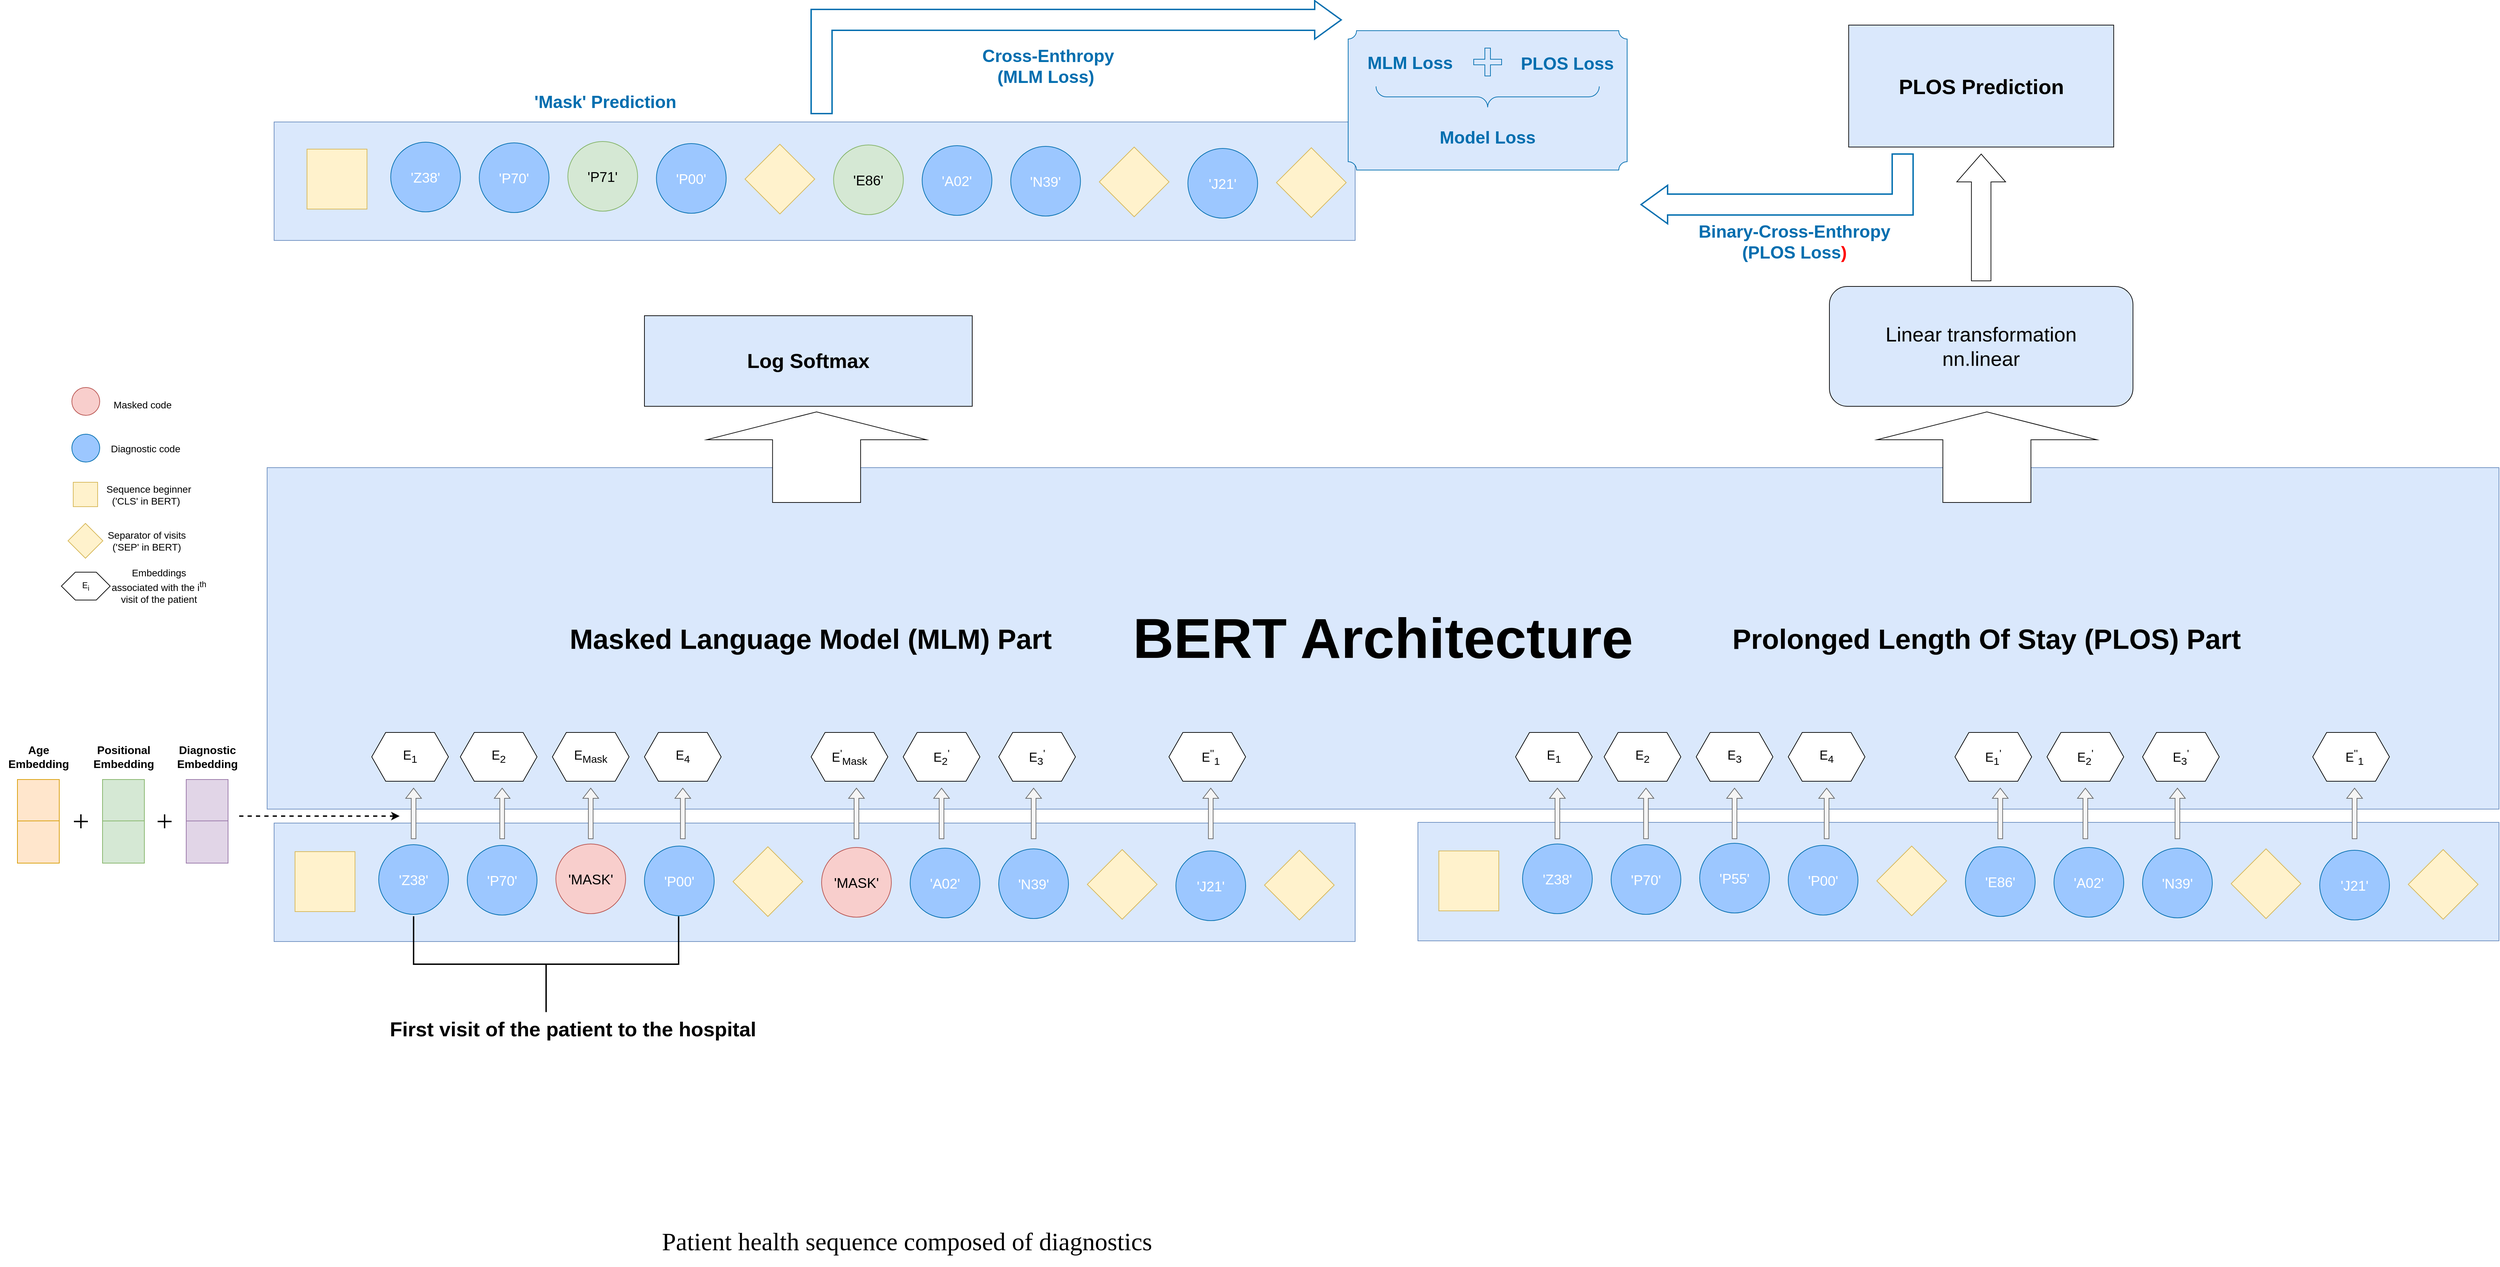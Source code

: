 <mxfile version="21.5.0" type="github">
  <diagram name="Page-1" id="iJaSMaVpHQGALXnixF5b">
    <mxGraphModel dx="3177" dy="2669" grid="1" gridSize="10" guides="1" tooltips="1" connect="1" arrows="1" fold="1" page="1" pageScale="1" pageWidth="827" pageHeight="1169" math="0" shadow="0">
      <root>
        <mxCell id="0" />
        <mxCell id="1" parent="0" />
        <mxCell id="1E4NdVVgAduAR2HttTV0-23" value="" style="rounded=0;whiteSpace=wrap;html=1;fillColor=#dae8fc;flipH=1;strokeColor=#6c8ebf;flipV=0;" parent="1" vertex="1">
          <mxGeometry x="-20" y="800" width="1550" height="170" as="geometry" />
        </mxCell>
        <mxCell id="1E4NdVVgAduAR2HttTV0-3" value="&lt;font style=&quot;font-size: 20px;&quot;&gt;&#39;MASK&#39;&lt;/font&gt;" style="ellipse;whiteSpace=wrap;html=1;fillColor=#f8cecc;flipH=1;strokeColor=#b85450;" parent="1" vertex="1">
          <mxGeometry x="384" y="830" width="100" height="100" as="geometry" />
        </mxCell>
        <mxCell id="1E4NdVVgAduAR2HttTV0-4" value="&lt;font style=&quot;font-size: 20px;&quot;&gt;&#39;Z38&#39;&lt;/font&gt;" style="ellipse;whiteSpace=wrap;html=1;fillColor=#9CC7FF;flipH=1;strokeColor=#006EAF;fontColor=#ffffff;" parent="1" vertex="1">
          <mxGeometry x="130" y="831" width="100" height="100" as="geometry" />
        </mxCell>
        <mxCell id="1E4NdVVgAduAR2HttTV0-6" value="&lt;font style=&quot;font-size: 20px;&quot; color=&quot;#ffffff&quot;&gt;&#39;P70&#39;&lt;/font&gt;" style="ellipse;whiteSpace=wrap;html=1;fillColor=#9CC7FF;flipH=1;strokeColor=#006EAF;" parent="1" vertex="1">
          <mxGeometry x="257" y="832" width="100" height="100" as="geometry" />
        </mxCell>
        <mxCell id="1E4NdVVgAduAR2HttTV0-9" value="&lt;font style=&quot;font-size: 20px;&quot; color=&quot;#ffffff&quot;&gt;&#39;P00&#39;&lt;/font&gt;" style="ellipse;whiteSpace=wrap;html=1;fillColor=#9CC7FF;flipH=1;strokeColor=#006EAF;" parent="1" vertex="1">
          <mxGeometry x="511" y="833" width="100" height="100" as="geometry" />
        </mxCell>
        <mxCell id="1E4NdVVgAduAR2HttTV0-11" value="" style="rhombus;whiteSpace=wrap;html=1;flipH=1;direction=north;fillColor=#fff2cc;strokeColor=#d6b656;" parent="1" vertex="1">
          <mxGeometry x="638" y="834" width="100" height="100" as="geometry" />
        </mxCell>
        <mxCell id="1E4NdVVgAduAR2HttTV0-15" value="&lt;font style=&quot;font-size: 20px;&quot;&gt;&#39;MASK&#39;&lt;/font&gt;" style="ellipse;whiteSpace=wrap;html=1;fillColor=#f8cecc;flipH=1;strokeColor=#b85450;" parent="1" vertex="1">
          <mxGeometry x="765" y="835" width="100" height="100" as="geometry" />
        </mxCell>
        <mxCell id="1E4NdVVgAduAR2HttTV0-16" value="&lt;font style=&quot;font-size: 20px;&quot; color=&quot;#ffffff&quot;&gt;&#39;A02&#39;&lt;/font&gt;" style="ellipse;whiteSpace=wrap;html=1;fillColor=#9CC7FF;flipH=1;strokeColor=#006EAF;" parent="1" vertex="1">
          <mxGeometry x="892" y="836" width="100" height="100" as="geometry" />
        </mxCell>
        <mxCell id="1E4NdVVgAduAR2HttTV0-19" value="&lt;font style=&quot;font-size: 20px;&quot; color=&quot;#ffffff&quot;&gt;&#39;N39&#39;&lt;/font&gt;" style="ellipse;whiteSpace=wrap;html=1;fillColor=#9CC7FF;flipH=1;strokeColor=#006EAF;" parent="1" vertex="1">
          <mxGeometry x="1019" y="837" width="100" height="100" as="geometry" />
        </mxCell>
        <mxCell id="1E4NdVVgAduAR2HttTV0-20" value="" style="rhombus;whiteSpace=wrap;html=1;flipH=1;fillColor=#fff2cc;strokeColor=#d6b656;" parent="1" vertex="1">
          <mxGeometry x="1146" y="838" width="100" height="100" as="geometry" />
        </mxCell>
        <mxCell id="1E4NdVVgAduAR2HttTV0-21" value="&lt;font style=&quot;font-size: 20px;&quot; color=&quot;#ffffff&quot;&gt;&#39;J21&#39;&lt;/font&gt;" style="ellipse;whiteSpace=wrap;html=1;fillColor=#9CC7FF;flipH=1;strokeColor=#006EAF;" parent="1" vertex="1">
          <mxGeometry x="1273" y="840" width="100" height="100" as="geometry" />
        </mxCell>
        <mxCell id="1E4NdVVgAduAR2HttTV0-22" value="" style="rhombus;whiteSpace=wrap;html=1;flipH=1;fillColor=#fff2cc;strokeColor=#d6b656;" parent="1" vertex="1">
          <mxGeometry x="1400" y="839" width="100" height="100" as="geometry" />
        </mxCell>
        <mxCell id="1E4NdVVgAduAR2HttTV0-24" value="&lt;font face=&quot;Garamond&quot;&gt;Patient health sequence composed of diagnostics &lt;/font&gt;" style="text;html=1;strokeColor=none;fillColor=none;align=center;verticalAlign=middle;whiteSpace=wrap;rounded=0;fontSize=36;" parent="1" vertex="1">
          <mxGeometry x="532.92" y="1365.69" width="709" height="70" as="geometry" />
        </mxCell>
        <mxCell id="1E4NdVVgAduAR2HttTV0-27" value="&lt;h1 style=&quot;font-size: 29px;&quot;&gt;&lt;font style=&quot;font-size: 29px;&quot; face=&quot;Helvetica&quot;&gt;First visit of the patient to the hospital&lt;br&gt;&lt;/font&gt;&lt;/h1&gt;&lt;p style=&quot;font-size: 23px;&quot;&gt;&lt;font style=&quot;font-size: 23px;&quot;&gt;&lt;br&gt;&lt;/font&gt;&lt;/p&gt;" style="text;html=1;strokeColor=none;fillColor=none;spacing=5;spacingTop=-20;whiteSpace=wrap;overflow=hidden;rounded=0;fontFamily=Garamond;fontStyle=0" parent="1" vertex="1">
          <mxGeometry x="140.88" y="1070" width="559.12" height="60" as="geometry" />
        </mxCell>
        <mxCell id="1E4NdVVgAduAR2HttTV0-28" value="&lt;h2 style=&quot;font-size: 81px;&quot; align=&quot;center&quot;&gt;&lt;font style=&quot;font-size: 81px;&quot;&gt;BERT Architecture&lt;/font&gt;&lt;/h2&gt;" style="rounded=0;whiteSpace=wrap;html=1;fillColor=#dae8fc;strokeColor=#6c8ebf;align=center;" parent="1" vertex="1">
          <mxGeometry x="-30" y="290" width="3200" height="490" as="geometry" />
        </mxCell>
        <mxCell id="pajMBO5-fDyzua4MGGLV-2" value="" style="shape=hexagon;perimeter=hexagonPerimeter2;whiteSpace=wrap;html=1;fixedSize=1;" vertex="1" parent="1">
          <mxGeometry x="120" y="670" width="110" height="70" as="geometry" />
        </mxCell>
        <mxCell id="pajMBO5-fDyzua4MGGLV-3" value="" style="shape=hexagon;perimeter=hexagonPerimeter2;whiteSpace=wrap;html=1;fixedSize=1;" vertex="1" parent="1">
          <mxGeometry x="882" y="670" width="110" height="70" as="geometry" />
        </mxCell>
        <mxCell id="pajMBO5-fDyzua4MGGLV-4" value="" style="shape=hexagon;perimeter=hexagonPerimeter2;whiteSpace=wrap;html=1;fixedSize=1;" vertex="1" parent="1">
          <mxGeometry x="750" y="670" width="110" height="70" as="geometry" />
        </mxCell>
        <mxCell id="pajMBO5-fDyzua4MGGLV-5" value="" style="shape=hexagon;perimeter=hexagonPerimeter2;whiteSpace=wrap;html=1;fixedSize=1;" vertex="1" parent="1">
          <mxGeometry x="511" y="670" width="110" height="70" as="geometry" />
        </mxCell>
        <mxCell id="pajMBO5-fDyzua4MGGLV-6" value="" style="shape=hexagon;perimeter=hexagonPerimeter2;whiteSpace=wrap;html=1;fixedSize=1;" vertex="1" parent="1">
          <mxGeometry x="379" y="670" width="110" height="70" as="geometry" />
        </mxCell>
        <mxCell id="pajMBO5-fDyzua4MGGLV-7" value="" style="shape=hexagon;perimeter=hexagonPerimeter2;whiteSpace=wrap;html=1;fixedSize=1;" vertex="1" parent="1">
          <mxGeometry x="247" y="670" width="110" height="70" as="geometry" />
        </mxCell>
        <mxCell id="pajMBO5-fDyzua4MGGLV-9" value="" style="shape=hexagon;perimeter=hexagonPerimeter2;whiteSpace=wrap;html=1;fixedSize=1;" vertex="1" parent="1">
          <mxGeometry x="1263" y="670" width="110" height="70" as="geometry" />
        </mxCell>
        <mxCell id="pajMBO5-fDyzua4MGGLV-10" value="" style="shape=hexagon;perimeter=hexagonPerimeter2;whiteSpace=wrap;html=1;fixedSize=1;" vertex="1" parent="1">
          <mxGeometry x="1019" y="670" width="110" height="70" as="geometry" />
        </mxCell>
        <mxCell id="pajMBO5-fDyzua4MGGLV-12" value="" style="strokeWidth=2;html=1;shape=mxgraph.flowchart.annotation_2;align=left;labelPosition=right;pointerEvents=1;rotation=-90;" vertex="1" parent="1">
          <mxGeometry x="301.25" y="812.5" width="137.5" height="380" as="geometry" />
        </mxCell>
        <mxCell id="pajMBO5-fDyzua4MGGLV-15" value="" style="whiteSpace=wrap;html=1;aspect=fixed;direction=east;flipH=1;flipV=1;strokeColor=#d6b656;fillColor=#fff2cc;" vertex="1" parent="1">
          <mxGeometry x="10" y="841" width="86" height="86" as="geometry" />
        </mxCell>
        <mxCell id="pajMBO5-fDyzua4MGGLV-39" value="" style="rounded=0;whiteSpace=wrap;html=1;fillColor=#dae8fc;flipH=1;strokeColor=#6c8ebf;flipV=0;" vertex="1" parent="1">
          <mxGeometry x="1620" y="799" width="1550" height="170" as="geometry" />
        </mxCell>
        <mxCell id="pajMBO5-fDyzua4MGGLV-40" value="&lt;font style=&quot;font-size: 20px;&quot; color=&quot;#ffffff&quot;&gt;&#39;P55&#39;&lt;/font&gt;" style="ellipse;whiteSpace=wrap;html=1;fillColor=#9CC7FF;flipH=1;strokeColor=#006EAF;" vertex="1" parent="1">
          <mxGeometry x="2024" y="829" width="100" height="100" as="geometry" />
        </mxCell>
        <mxCell id="pajMBO5-fDyzua4MGGLV-41" value="&lt;font style=&quot;font-size: 20px;&quot;&gt;&#39;Z38&#39;&lt;/font&gt;" style="ellipse;whiteSpace=wrap;html=1;fillColor=#9CC7FF;flipH=1;strokeColor=#006EAF;fontColor=#ffffff;" vertex="1" parent="1">
          <mxGeometry x="1770" y="830" width="100" height="100" as="geometry" />
        </mxCell>
        <mxCell id="pajMBO5-fDyzua4MGGLV-42" value="&lt;font style=&quot;font-size: 20px;&quot; color=&quot;#ffffff&quot;&gt;&#39;P70&#39;&lt;/font&gt;" style="ellipse;whiteSpace=wrap;html=1;fillColor=#9CC7FF;flipH=1;strokeColor=#006EAF;" vertex="1" parent="1">
          <mxGeometry x="1897" y="831" width="100" height="100" as="geometry" />
        </mxCell>
        <mxCell id="pajMBO5-fDyzua4MGGLV-43" value="&lt;font style=&quot;font-size: 20px;&quot; color=&quot;#ffffff&quot;&gt;&#39;P00&#39;&lt;/font&gt;" style="ellipse;whiteSpace=wrap;html=1;fillColor=#9CC7FF;flipH=1;strokeColor=#006EAF;" vertex="1" parent="1">
          <mxGeometry x="2151" y="832" width="100" height="100" as="geometry" />
        </mxCell>
        <mxCell id="pajMBO5-fDyzua4MGGLV-44" value="" style="rhombus;whiteSpace=wrap;html=1;flipH=1;direction=north;fillColor=#fff2cc;strokeColor=#d6b656;" vertex="1" parent="1">
          <mxGeometry x="2278" y="833" width="100" height="100" as="geometry" />
        </mxCell>
        <mxCell id="pajMBO5-fDyzua4MGGLV-45" value="&lt;font style=&quot;font-size: 20px;&quot; color=&quot;#ffffff&quot;&gt;&#39;E86&#39;&lt;/font&gt;" style="ellipse;whiteSpace=wrap;html=1;fillColor=#9CC7FF;flipH=1;strokeColor=#006EAF;" vertex="1" parent="1">
          <mxGeometry x="2405" y="834" width="100" height="100" as="geometry" />
        </mxCell>
        <mxCell id="pajMBO5-fDyzua4MGGLV-46" value="&lt;font style=&quot;font-size: 20px;&quot; color=&quot;#ffffff&quot;&gt;&#39;A02&#39;&lt;/font&gt;" style="ellipse;whiteSpace=wrap;html=1;fillColor=#9CC7FF;flipH=1;strokeColor=#006EAF;" vertex="1" parent="1">
          <mxGeometry x="2532" y="835" width="100" height="100" as="geometry" />
        </mxCell>
        <mxCell id="pajMBO5-fDyzua4MGGLV-47" value="&lt;font style=&quot;font-size: 20px;&quot; color=&quot;#ffffff&quot;&gt;&#39;N39&#39;&lt;/font&gt;" style="ellipse;whiteSpace=wrap;html=1;fillColor=#9CC7FF;flipH=1;strokeColor=#006EAF;" vertex="1" parent="1">
          <mxGeometry x="2659" y="836" width="100" height="100" as="geometry" />
        </mxCell>
        <mxCell id="pajMBO5-fDyzua4MGGLV-48" value="" style="rhombus;whiteSpace=wrap;html=1;flipH=1;fillColor=#fff2cc;strokeColor=#d6b656;" vertex="1" parent="1">
          <mxGeometry x="2786" y="837" width="100" height="100" as="geometry" />
        </mxCell>
        <mxCell id="pajMBO5-fDyzua4MGGLV-49" value="&lt;font style=&quot;font-size: 20px;&quot; color=&quot;#ffffff&quot;&gt;&#39;J21&#39;&lt;/font&gt;" style="ellipse;whiteSpace=wrap;html=1;fillColor=#9CC7FF;flipH=1;strokeColor=#006EAF;" vertex="1" parent="1">
          <mxGeometry x="2913" y="839" width="100" height="100" as="geometry" />
        </mxCell>
        <mxCell id="pajMBO5-fDyzua4MGGLV-50" value="" style="rhombus;whiteSpace=wrap;html=1;flipH=1;fillColor=#fff2cc;strokeColor=#d6b656;" vertex="1" parent="1">
          <mxGeometry x="3040" y="838" width="100" height="100" as="geometry" />
        </mxCell>
        <mxCell id="pajMBO5-fDyzua4MGGLV-51" value="" style="whiteSpace=wrap;html=1;aspect=fixed;direction=east;flipH=1;flipV=1;strokeColor=#d6b656;fillColor=#fff2cc;" vertex="1" parent="1">
          <mxGeometry x="1650" y="840" width="86" height="86" as="geometry" />
        </mxCell>
        <mxCell id="pajMBO5-fDyzua4MGGLV-57" value="&lt;font style=&quot;font-size: 18px;&quot;&gt;E&lt;sub&gt;1&lt;/sub&gt;&lt;/font&gt;" style="text;html=1;strokeColor=none;fillColor=none;align=center;verticalAlign=middle;whiteSpace=wrap;rounded=0;" vertex="1" parent="1">
          <mxGeometry x="145" y="690" width="60" height="30" as="geometry" />
        </mxCell>
        <mxCell id="pajMBO5-fDyzua4MGGLV-58" value="&lt;font style=&quot;font-size: 18px;&quot;&gt;E&lt;sup&gt;&#39;&lt;/sup&gt;&lt;sub&gt;Mask&lt;/sub&gt;&lt;/font&gt;" style="text;html=1;strokeColor=none;fillColor=none;align=center;verticalAlign=middle;whiteSpace=wrap;rounded=0;" vertex="1" parent="1">
          <mxGeometry x="775" y="690" width="60" height="30" as="geometry" />
        </mxCell>
        <mxCell id="pajMBO5-fDyzua4MGGLV-59" value="&lt;font style=&quot;font-size: 18px;&quot;&gt;E&lt;sub&gt;4&lt;/sub&gt;&lt;/font&gt;" style="text;html=1;strokeColor=none;fillColor=none;align=center;verticalAlign=middle;whiteSpace=wrap;rounded=0;" vertex="1" parent="1">
          <mxGeometry x="536" y="690" width="60" height="30" as="geometry" />
        </mxCell>
        <mxCell id="pajMBO5-fDyzua4MGGLV-60" value="&lt;font style=&quot;font-size: 18px;&quot;&gt;E&lt;sub&gt;Mask&lt;/sub&gt;&lt;/font&gt;" style="text;html=1;strokeColor=none;fillColor=none;align=center;verticalAlign=middle;whiteSpace=wrap;rounded=0;" vertex="1" parent="1">
          <mxGeometry x="404" y="690" width="60" height="30" as="geometry" />
        </mxCell>
        <mxCell id="pajMBO5-fDyzua4MGGLV-61" value="&lt;font style=&quot;font-size: 18px;&quot;&gt;E&lt;sub&gt;2&lt;/sub&gt;&lt;/font&gt;" style="text;html=1;strokeColor=none;fillColor=none;align=center;verticalAlign=middle;whiteSpace=wrap;rounded=0;" vertex="1" parent="1">
          <mxGeometry x="272" y="690" width="60" height="30" as="geometry" />
        </mxCell>
        <mxCell id="pajMBO5-fDyzua4MGGLV-65" value="&lt;font style=&quot;font-size: 18px;&quot;&gt;E&lt;sup&gt;&#39;&#39;&lt;/sup&gt;&lt;sub&gt;1&lt;/sub&gt;&lt;/font&gt;" style="text;html=1;strokeColor=none;fillColor=none;align=center;verticalAlign=middle;whiteSpace=wrap;rounded=0;" vertex="1" parent="1">
          <mxGeometry x="1293" y="690" width="60" height="30" as="geometry" />
        </mxCell>
        <mxCell id="pajMBO5-fDyzua4MGGLV-66" value="&lt;font style=&quot;font-size: 18px;&quot;&gt;E&lt;sub&gt;3&lt;/sub&gt;&lt;sup&gt;&#39;&lt;/sup&gt;&lt;/font&gt;" style="text;html=1;strokeColor=none;fillColor=none;align=center;verticalAlign=middle;whiteSpace=wrap;rounded=0;" vertex="1" parent="1">
          <mxGeometry x="1044" y="690" width="60" height="30" as="geometry" />
        </mxCell>
        <mxCell id="pajMBO5-fDyzua4MGGLV-67" value="&lt;font style=&quot;font-size: 18px;&quot;&gt;E&lt;sub&gt;2&lt;/sub&gt;&lt;sup&gt;&#39;&lt;/sup&gt;&lt;/font&gt;" style="text;html=1;strokeColor=none;fillColor=none;align=center;verticalAlign=middle;whiteSpace=wrap;rounded=0;" vertex="1" parent="1">
          <mxGeometry x="907" y="690" width="60" height="30" as="geometry" />
        </mxCell>
        <mxCell id="pajMBO5-fDyzua4MGGLV-71" value="" style="shape=singleArrow;direction=north;whiteSpace=wrap;html=1;fillColor=#f5f5f5;fontColor=#333333;strokeColor=#666666;" vertex="1" parent="1">
          <mxGeometry x="168.75" y="750" width="22.5" height="72.5" as="geometry" />
        </mxCell>
        <mxCell id="pajMBO5-fDyzua4MGGLV-80" value="" style="shape=singleArrow;direction=north;whiteSpace=wrap;html=1;fillColor=#f5f5f5;fontColor=#333333;strokeColor=#666666;" vertex="1" parent="1">
          <mxGeometry x="803.75" y="750" width="22.5" height="72.5" as="geometry" />
        </mxCell>
        <mxCell id="pajMBO5-fDyzua4MGGLV-81" value="" style="shape=singleArrow;direction=north;whiteSpace=wrap;html=1;fillColor=#f5f5f5;fontColor=#333333;strokeColor=#666666;" vertex="1" parent="1">
          <mxGeometry x="554.75" y="750" width="22.5" height="72.5" as="geometry" />
        </mxCell>
        <mxCell id="pajMBO5-fDyzua4MGGLV-82" value="" style="shape=singleArrow;direction=north;whiteSpace=wrap;html=1;fillColor=#f5f5f5;fontColor=#333333;strokeColor=#666666;" vertex="1" parent="1">
          <mxGeometry x="422.75" y="750" width="22.5" height="72.5" as="geometry" />
        </mxCell>
        <mxCell id="pajMBO5-fDyzua4MGGLV-83" value="" style="shape=singleArrow;direction=north;whiteSpace=wrap;html=1;fillColor=#f5f5f5;fontColor=#333333;strokeColor=#666666;" vertex="1" parent="1">
          <mxGeometry x="295.75" y="750" width="22.5" height="72.5" as="geometry" />
        </mxCell>
        <mxCell id="pajMBO5-fDyzua4MGGLV-85" value="" style="shape=singleArrow;direction=north;whiteSpace=wrap;html=1;fillColor=#f5f5f5;fontColor=#333333;strokeColor=#666666;" vertex="1" parent="1">
          <mxGeometry x="1311.75" y="750" width="22.5" height="72.5" as="geometry" />
        </mxCell>
        <mxCell id="pajMBO5-fDyzua4MGGLV-86" value="" style="shape=singleArrow;direction=north;whiteSpace=wrap;html=1;fillColor=#f5f5f5;fontColor=#333333;strokeColor=#666666;" vertex="1" parent="1">
          <mxGeometry x="1057.75" y="750" width="22.5" height="72.5" as="geometry" />
        </mxCell>
        <mxCell id="pajMBO5-fDyzua4MGGLV-87" value="" style="shape=singleArrow;direction=north;whiteSpace=wrap;html=1;fillColor=#f5f5f5;fontColor=#333333;strokeColor=#666666;" vertex="1" parent="1">
          <mxGeometry x="925.75" y="750" width="22.5" height="72.5" as="geometry" />
        </mxCell>
        <mxCell id="pajMBO5-fDyzua4MGGLV-97" value="" style="group;fillColor=#e1d5e7;strokeColor=#9673a6;" vertex="1" connectable="0" parent="1">
          <mxGeometry x="-146" y="737.5" width="60" height="120" as="geometry" />
        </mxCell>
        <mxCell id="pajMBO5-fDyzua4MGGLV-96" value="" style="endArrow=none;html=1;rounded=0;fillColor=#e1d5e7;strokeColor=#9673a6;" edge="1" parent="pajMBO5-fDyzua4MGGLV-97">
          <mxGeometry width="50" height="50" relative="1" as="geometry">
            <mxPoint x="3.553e-15" y="59.52" as="sourcePoint" />
            <mxPoint x="60" y="59.31" as="targetPoint" />
          </mxGeometry>
        </mxCell>
        <mxCell id="pajMBO5-fDyzua4MGGLV-100" value="" style="group;fillColor=#FFE6CC;strokeColor=#d79b00;" vertex="1" connectable="0" parent="1">
          <mxGeometry x="-388" y="737.5" width="60" height="120" as="geometry" />
        </mxCell>
        <mxCell id="pajMBO5-fDyzua4MGGLV-101" value="" style="endArrow=none;html=1;rounded=0;fillColor=#ffe6cc;strokeColor=#d79b00;" edge="1" parent="pajMBO5-fDyzua4MGGLV-100">
          <mxGeometry width="50" height="50" relative="1" as="geometry">
            <mxPoint x="3.553e-15" y="59.52" as="sourcePoint" />
            <mxPoint x="60" y="59.31" as="targetPoint" />
          </mxGeometry>
        </mxCell>
        <mxCell id="pajMBO5-fDyzua4MGGLV-102" value="" style="group;fillColor=#d5e8d4;strokeColor=#82b366;" vertex="1" connectable="0" parent="1">
          <mxGeometry x="-266" y="737.5" width="60" height="120" as="geometry" />
        </mxCell>
        <mxCell id="pajMBO5-fDyzua4MGGLV-103" value="" style="endArrow=none;html=1;rounded=0;fillColor=#d5e8d4;strokeColor=#82b366;" edge="1" parent="pajMBO5-fDyzua4MGGLV-102">
          <mxGeometry width="50" height="50" relative="1" as="geometry">
            <mxPoint x="3.553e-15" y="59.52" as="sourcePoint" />
            <mxPoint x="60" y="59.31" as="targetPoint" />
          </mxGeometry>
        </mxCell>
        <mxCell id="pajMBO5-fDyzua4MGGLV-110" value="" style="group" vertex="1" connectable="0" parent="1">
          <mxGeometry x="-307" y="787.5" width="40" height="46" as="geometry" />
        </mxCell>
        <mxCell id="pajMBO5-fDyzua4MGGLV-107" value="" style="endArrow=none;html=1;rounded=0;strokeWidth=2;" edge="1" parent="pajMBO5-fDyzua4MGGLV-110">
          <mxGeometry width="50" height="50" relative="1" as="geometry">
            <mxPoint x="10" y="20" as="sourcePoint" />
            <mxPoint x="10" as="targetPoint" />
          </mxGeometry>
        </mxCell>
        <mxCell id="pajMBO5-fDyzua4MGGLV-109" value="" style="endArrow=none;html=1;rounded=0;strokeWidth=2;" edge="1" parent="pajMBO5-fDyzua4MGGLV-110">
          <mxGeometry width="50" height="50" relative="1" as="geometry">
            <mxPoint x="20" y="10.31" as="sourcePoint" />
            <mxPoint y="10.31" as="targetPoint" />
          </mxGeometry>
        </mxCell>
        <mxCell id="pajMBO5-fDyzua4MGGLV-118" value="" style="group" vertex="1" connectable="0" parent="1">
          <mxGeometry x="-187" y="787.5" width="20" height="20" as="geometry" />
        </mxCell>
        <mxCell id="pajMBO5-fDyzua4MGGLV-119" value="" style="endArrow=none;html=1;rounded=0;strokeWidth=2;" edge="1" parent="pajMBO5-fDyzua4MGGLV-118">
          <mxGeometry width="50" height="50" relative="1" as="geometry">
            <mxPoint x="10" y="20" as="sourcePoint" />
            <mxPoint x="10" as="targetPoint" />
          </mxGeometry>
        </mxCell>
        <mxCell id="pajMBO5-fDyzua4MGGLV-120" value="" style="endArrow=none;html=1;rounded=0;strokeWidth=2;" edge="1" parent="pajMBO5-fDyzua4MGGLV-118">
          <mxGeometry width="50" height="50" relative="1" as="geometry">
            <mxPoint x="20" y="10.31" as="sourcePoint" />
            <mxPoint y="10.31" as="targetPoint" />
          </mxGeometry>
        </mxCell>
        <mxCell id="pajMBO5-fDyzua4MGGLV-122" value="" style="group" vertex="1" connectable="0" parent="1">
          <mxGeometry x="-325" y="175" width="210" height="305" as="geometry" />
        </mxCell>
        <mxCell id="pajMBO5-fDyzua4MGGLV-16" value="" style="ellipse;whiteSpace=wrap;html=1;fillColor=#f8cecc;flipH=0;strokeColor=#b85450;flipV=0;" vertex="1" parent="pajMBO5-fDyzua4MGGLV-122">
          <mxGeometry x="15" width="40" height="40" as="geometry" />
        </mxCell>
        <mxCell id="pajMBO5-fDyzua4MGGLV-17" value="&lt;div style=&quot;font-size: 14px;&quot;&gt;Masked code&lt;br&gt;&lt;/div&gt;" style="text;html=1;strokeColor=none;fillColor=none;align=center;verticalAlign=middle;whiteSpace=wrap;rounded=0;" vertex="1" parent="pajMBO5-fDyzua4MGGLV-122">
          <mxGeometry x="69" y="10" width="94.5" height="30" as="geometry" />
        </mxCell>
        <mxCell id="pajMBO5-fDyzua4MGGLV-18" value="" style="ellipse;whiteSpace=wrap;html=1;fillColor=#9CC7FF;flipH=0;strokeColor=#006EAF;fontColor=#ffffff;flipV=0;" vertex="1" parent="pajMBO5-fDyzua4MGGLV-122">
          <mxGeometry x="15" y="67" width="40" height="40" as="geometry" />
        </mxCell>
        <mxCell id="pajMBO5-fDyzua4MGGLV-19" value="&lt;font style=&quot;font-size: 14px;&quot;&gt;Diagnostic code&lt;/font&gt;" style="text;whiteSpace=wrap;html=1;" vertex="1" parent="pajMBO5-fDyzua4MGGLV-122">
          <mxGeometry x="69" y="73" width="105.5" height="28" as="geometry" />
        </mxCell>
        <mxCell id="pajMBO5-fDyzua4MGGLV-52" value="" style="whiteSpace=wrap;html=1;aspect=fixed;direction=east;flipH=1;flipV=0;strokeColor=#d6b656;fillColor=#fff2cc;" vertex="1" parent="pajMBO5-fDyzua4MGGLV-122">
          <mxGeometry x="17" y="136" width="35" height="35" as="geometry" />
        </mxCell>
        <mxCell id="pajMBO5-fDyzua4MGGLV-53" value="&lt;font style=&quot;font-size: 14px;&quot;&gt;&amp;nbsp; Sequence beginner (&#39;CLS&#39; in BERT)&lt;font style=&quot;font-size: 14px;&quot;&gt;&lt;br&gt;&lt;/font&gt;&lt;/font&gt;" style="text;html=1;strokeColor=none;fillColor=none;align=center;verticalAlign=middle;whiteSpace=wrap;rounded=0;" vertex="1" parent="pajMBO5-fDyzua4MGGLV-122">
          <mxGeometry x="53.38" y="138.5" width="136.75" height="30" as="geometry" />
        </mxCell>
        <mxCell id="pajMBO5-fDyzua4MGGLV-54" value="" style="rhombus;whiteSpace=wrap;html=1;flipH=1;direction=north;fillColor=#fff2cc;strokeColor=#d6b656;flipV=0;" vertex="1" parent="pajMBO5-fDyzua4MGGLV-122">
          <mxGeometry x="9.5" y="195" width="50" height="50" as="geometry" />
        </mxCell>
        <mxCell id="pajMBO5-fDyzua4MGGLV-55" value="&lt;div style=&quot;font-size: 14px;&quot;&gt;&lt;font style=&quot;font-size: 14px;&quot;&gt;Separator of visits &lt;br&gt;&lt;/font&gt;&lt;/div&gt;&lt;div style=&quot;font-size: 14px;&quot;&gt;&lt;font style=&quot;font-size: 14px;&quot;&gt;(&#39;SEP&#39; in BERT)&lt;/font&gt;&lt;/div&gt;" style="text;html=1;strokeColor=none;fillColor=none;align=center;verticalAlign=middle;whiteSpace=wrap;rounded=0;" vertex="1" parent="pajMBO5-fDyzua4MGGLV-122">
          <mxGeometry x="59.5" y="205" width="124.5" height="30" as="geometry" />
        </mxCell>
        <mxCell id="pajMBO5-fDyzua4MGGLV-89" value="E&lt;sub&gt;i&lt;/sub&gt;" style="shape=hexagon;perimeter=hexagonPerimeter2;whiteSpace=wrap;html=1;fixedSize=1;" vertex="1" parent="pajMBO5-fDyzua4MGGLV-122">
          <mxGeometry y="265" width="70" height="40" as="geometry" />
        </mxCell>
        <mxCell id="pajMBO5-fDyzua4MGGLV-90" value="&lt;font style=&quot;font-size: 14px;&quot;&gt;Embeddings associated with the i&lt;sup&gt;th&lt;/sup&gt; visit of the patient &lt;/font&gt;" style="text;html=1;strokeColor=none;fillColor=none;align=center;verticalAlign=middle;whiteSpace=wrap;rounded=0;" vertex="1" parent="pajMBO5-fDyzua4MGGLV-122">
          <mxGeometry x="70" y="270" width="140" height="30" as="geometry" />
        </mxCell>
        <mxCell id="pajMBO5-fDyzua4MGGLV-158" value="" style="shape=hexagon;perimeter=hexagonPerimeter2;whiteSpace=wrap;html=1;fixedSize=1;" vertex="1" parent="1">
          <mxGeometry x="1760" y="670" width="110" height="70" as="geometry" />
        </mxCell>
        <mxCell id="pajMBO5-fDyzua4MGGLV-159" value="" style="shape=hexagon;perimeter=hexagonPerimeter2;whiteSpace=wrap;html=1;fixedSize=1;" vertex="1" parent="1">
          <mxGeometry x="2522" y="670" width="110" height="70" as="geometry" />
        </mxCell>
        <mxCell id="pajMBO5-fDyzua4MGGLV-160" value="" style="shape=hexagon;perimeter=hexagonPerimeter2;whiteSpace=wrap;html=1;fixedSize=1;" vertex="1" parent="1">
          <mxGeometry x="2390" y="670" width="110" height="70" as="geometry" />
        </mxCell>
        <mxCell id="pajMBO5-fDyzua4MGGLV-161" value="" style="shape=hexagon;perimeter=hexagonPerimeter2;whiteSpace=wrap;html=1;fixedSize=1;" vertex="1" parent="1">
          <mxGeometry x="2151" y="670" width="110" height="70" as="geometry" />
        </mxCell>
        <mxCell id="pajMBO5-fDyzua4MGGLV-162" value="" style="shape=hexagon;perimeter=hexagonPerimeter2;whiteSpace=wrap;html=1;fixedSize=1;" vertex="1" parent="1">
          <mxGeometry x="2019" y="670" width="110" height="70" as="geometry" />
        </mxCell>
        <mxCell id="pajMBO5-fDyzua4MGGLV-163" value="" style="shape=hexagon;perimeter=hexagonPerimeter2;whiteSpace=wrap;html=1;fixedSize=1;" vertex="1" parent="1">
          <mxGeometry x="1887" y="670" width="110" height="70" as="geometry" />
        </mxCell>
        <mxCell id="pajMBO5-fDyzua4MGGLV-164" value="" style="shape=hexagon;perimeter=hexagonPerimeter2;whiteSpace=wrap;html=1;fixedSize=1;" vertex="1" parent="1">
          <mxGeometry x="2903" y="670" width="110" height="70" as="geometry" />
        </mxCell>
        <mxCell id="pajMBO5-fDyzua4MGGLV-165" value="" style="shape=hexagon;perimeter=hexagonPerimeter2;whiteSpace=wrap;html=1;fixedSize=1;" vertex="1" parent="1">
          <mxGeometry x="2659" y="670" width="110" height="70" as="geometry" />
        </mxCell>
        <mxCell id="pajMBO5-fDyzua4MGGLV-166" value="&lt;font style=&quot;font-size: 18px;&quot;&gt;E&lt;sub&gt;1&lt;/sub&gt;&lt;/font&gt;" style="text;html=1;strokeColor=none;fillColor=none;align=center;verticalAlign=middle;whiteSpace=wrap;rounded=0;" vertex="1" parent="1">
          <mxGeometry x="1785" y="690" width="60" height="30" as="geometry" />
        </mxCell>
        <mxCell id="pajMBO5-fDyzua4MGGLV-167" value="&lt;font style=&quot;font-size: 18px;&quot;&gt;E&lt;sub&gt;1&lt;/sub&gt;&lt;sup&gt;&#39;&lt;/sup&gt;&lt;/font&gt;" style="text;html=1;strokeColor=none;fillColor=none;align=center;verticalAlign=middle;whiteSpace=wrap;rounded=0;" vertex="1" parent="1">
          <mxGeometry x="2415" y="690" width="60" height="30" as="geometry" />
        </mxCell>
        <mxCell id="pajMBO5-fDyzua4MGGLV-168" value="&lt;font style=&quot;font-size: 18px;&quot;&gt;E&lt;sub&gt;4&lt;/sub&gt;&lt;/font&gt;" style="text;html=1;strokeColor=none;fillColor=none;align=center;verticalAlign=middle;whiteSpace=wrap;rounded=0;" vertex="1" parent="1">
          <mxGeometry x="2176" y="690" width="60" height="30" as="geometry" />
        </mxCell>
        <mxCell id="pajMBO5-fDyzua4MGGLV-169" value="&lt;font style=&quot;font-size: 18px;&quot;&gt;E&lt;sub&gt;3&lt;/sub&gt;&lt;/font&gt;" style="text;html=1;strokeColor=none;fillColor=none;align=center;verticalAlign=middle;whiteSpace=wrap;rounded=0;" vertex="1" parent="1">
          <mxGeometry x="2044" y="690" width="60" height="30" as="geometry" />
        </mxCell>
        <mxCell id="pajMBO5-fDyzua4MGGLV-170" value="&lt;font style=&quot;font-size: 18px;&quot;&gt;E&lt;sub&gt;2&lt;/sub&gt;&lt;/font&gt;" style="text;html=1;strokeColor=none;fillColor=none;align=center;verticalAlign=middle;whiteSpace=wrap;rounded=0;" vertex="1" parent="1">
          <mxGeometry x="1912" y="690" width="60" height="30" as="geometry" />
        </mxCell>
        <mxCell id="pajMBO5-fDyzua4MGGLV-171" value="&lt;font style=&quot;font-size: 18px;&quot;&gt;E&lt;sup&gt;&#39;&#39;&lt;/sup&gt;&lt;sub&gt;1&lt;/sub&gt;&lt;/font&gt;" style="text;html=1;strokeColor=none;fillColor=none;align=center;verticalAlign=middle;whiteSpace=wrap;rounded=0;" vertex="1" parent="1">
          <mxGeometry x="2933" y="690" width="60" height="30" as="geometry" />
        </mxCell>
        <mxCell id="pajMBO5-fDyzua4MGGLV-172" value="&lt;font style=&quot;font-size: 18px;&quot;&gt;E&lt;sub&gt;3&lt;/sub&gt;&lt;sup&gt;&#39;&lt;/sup&gt;&lt;/font&gt;" style="text;html=1;strokeColor=none;fillColor=none;align=center;verticalAlign=middle;whiteSpace=wrap;rounded=0;" vertex="1" parent="1">
          <mxGeometry x="2684" y="690" width="60" height="30" as="geometry" />
        </mxCell>
        <mxCell id="pajMBO5-fDyzua4MGGLV-173" value="&lt;font style=&quot;font-size: 18px;&quot;&gt;E&lt;sub&gt;2&lt;/sub&gt;&lt;sup&gt;&#39;&lt;/sup&gt;&lt;/font&gt;" style="text;html=1;strokeColor=none;fillColor=none;align=center;verticalAlign=middle;whiteSpace=wrap;rounded=0;" vertex="1" parent="1">
          <mxGeometry x="2547" y="690" width="60" height="30" as="geometry" />
        </mxCell>
        <mxCell id="pajMBO5-fDyzua4MGGLV-174" value="" style="shape=singleArrow;direction=north;whiteSpace=wrap;html=1;fillColor=#f5f5f5;fontColor=#333333;strokeColor=#666666;" vertex="1" parent="1">
          <mxGeometry x="1808.75" y="750" width="22.5" height="72.5" as="geometry" />
        </mxCell>
        <mxCell id="pajMBO5-fDyzua4MGGLV-175" value="" style="shape=singleArrow;direction=north;whiteSpace=wrap;html=1;fillColor=#f5f5f5;fontColor=#333333;strokeColor=#666666;" vertex="1" parent="1">
          <mxGeometry x="2443.75" y="750" width="22.5" height="72.5" as="geometry" />
        </mxCell>
        <mxCell id="pajMBO5-fDyzua4MGGLV-176" value="" style="shape=singleArrow;direction=north;whiteSpace=wrap;html=1;fillColor=#f5f5f5;fontColor=#333333;strokeColor=#666666;" vertex="1" parent="1">
          <mxGeometry x="2194.75" y="750" width="22.5" height="72.5" as="geometry" />
        </mxCell>
        <mxCell id="pajMBO5-fDyzua4MGGLV-177" value="" style="shape=singleArrow;direction=north;whiteSpace=wrap;html=1;fillColor=#f5f5f5;fontColor=#333333;strokeColor=#666666;" vertex="1" parent="1">
          <mxGeometry x="2062.75" y="750" width="22.5" height="72.5" as="geometry" />
        </mxCell>
        <mxCell id="pajMBO5-fDyzua4MGGLV-178" value="" style="shape=singleArrow;direction=north;whiteSpace=wrap;html=1;fillColor=#f5f5f5;fontColor=#333333;strokeColor=#666666;" vertex="1" parent="1">
          <mxGeometry x="1935.75" y="750" width="22.5" height="72.5" as="geometry" />
        </mxCell>
        <mxCell id="pajMBO5-fDyzua4MGGLV-179" value="" style="shape=singleArrow;direction=north;whiteSpace=wrap;html=1;fillColor=#f5f5f5;fontColor=#333333;strokeColor=#666666;" vertex="1" parent="1">
          <mxGeometry x="2951.75" y="750" width="22.5" height="72.5" as="geometry" />
        </mxCell>
        <mxCell id="pajMBO5-fDyzua4MGGLV-180" value="" style="shape=singleArrow;direction=north;whiteSpace=wrap;html=1;fillColor=#f5f5f5;fontColor=#333333;strokeColor=#666666;" vertex="1" parent="1">
          <mxGeometry x="2697.75" y="750" width="22.5" height="72.5" as="geometry" />
        </mxCell>
        <mxCell id="pajMBO5-fDyzua4MGGLV-181" value="" style="shape=singleArrow;direction=north;whiteSpace=wrap;html=1;fillColor=#f5f5f5;fontColor=#333333;strokeColor=#666666;" vertex="1" parent="1">
          <mxGeometry x="2565.75" y="750" width="22.5" height="72.5" as="geometry" />
        </mxCell>
        <mxCell id="pajMBO5-fDyzua4MGGLV-185" value="&lt;div style=&quot;font-size: 16px;&quot;&gt;&lt;font style=&quot;font-size: 16px;&quot;&gt;&lt;b&gt;Age&lt;/b&gt;&lt;/font&gt;&lt;/div&gt;&lt;div style=&quot;font-size: 16px;&quot;&gt;&lt;font style=&quot;font-size: 16px;&quot;&gt;&lt;b&gt;Embedding&lt;br&gt;&lt;/b&gt;&lt;/font&gt;&lt;/div&gt;" style="text;html=1;align=center;verticalAlign=middle;resizable=0;points=[];autosize=1;strokeColor=none;fillColor=none;" vertex="1" parent="1">
          <mxGeometry x="-413" y="680" width="110" height="50" as="geometry" />
        </mxCell>
        <mxCell id="pajMBO5-fDyzua4MGGLV-186" value="&lt;div style=&quot;font-size: 16px;&quot;&gt;&lt;font style=&quot;font-size: 16px;&quot;&gt;&lt;b&gt;Positional &lt;br&gt;&lt;/b&gt;&lt;/font&gt;&lt;/div&gt;&lt;div style=&quot;font-size: 16px;&quot;&gt;&lt;font style=&quot;font-size: 16px;&quot;&gt;&lt;b&gt;Embedding&lt;br&gt;&lt;/b&gt;&lt;/font&gt;&lt;/div&gt;" style="text;html=1;align=center;verticalAlign=middle;resizable=0;points=[];autosize=1;strokeColor=none;fillColor=none;" vertex="1" parent="1">
          <mxGeometry x="-291" y="680" width="110" height="50" as="geometry" />
        </mxCell>
        <mxCell id="pajMBO5-fDyzua4MGGLV-187" value="&lt;div style=&quot;font-size: 16px;&quot;&gt;&lt;font style=&quot;font-size: 16px;&quot;&gt;&lt;b&gt;Diagnostic &lt;br&gt;&lt;/b&gt;&lt;/font&gt;&lt;/div&gt;&lt;div style=&quot;font-size: 16px;&quot;&gt;&lt;font style=&quot;font-size: 16px;&quot;&gt;&lt;b&gt;Embedding&lt;br&gt;&lt;/b&gt;&lt;/font&gt;&lt;/div&gt;" style="text;html=1;align=center;verticalAlign=middle;resizable=0;points=[];autosize=1;strokeColor=none;fillColor=none;" vertex="1" parent="1">
          <mxGeometry x="-171" y="680" width="110" height="50" as="geometry" />
        </mxCell>
        <mxCell id="pajMBO5-fDyzua4MGGLV-209" value="" style="endArrow=classic;html=1;rounded=0;strokeWidth=2;dashed=1;" edge="1" parent="1">
          <mxGeometry width="50" height="50" relative="1" as="geometry">
            <mxPoint x="-70" y="790" as="sourcePoint" />
            <mxPoint x="160" y="790" as="targetPoint" />
          </mxGeometry>
        </mxCell>
        <mxCell id="pajMBO5-fDyzua4MGGLV-211" value="" style="html=1;shadow=0;dashed=0;align=center;verticalAlign=middle;shape=mxgraph.arrows2.arrow;dy=0.6;dx=40;direction=north;notch=0;" vertex="1" parent="1">
          <mxGeometry x="600" y="210" width="315.62" height="130" as="geometry" />
        </mxCell>
        <mxCell id="pajMBO5-fDyzua4MGGLV-214" value="" style="rounded=0;whiteSpace=wrap;html=1;fillColor=#dae8fc;flipH=1;strokeColor=#6c8ebf;flipV=0;" vertex="1" parent="1">
          <mxGeometry x="-20" y="-206" width="1550" height="170" as="geometry" />
        </mxCell>
        <mxCell id="pajMBO5-fDyzua4MGGLV-215" value="&lt;font style=&quot;font-size: 20px;&quot;&gt;&#39;P71&#39;&lt;/font&gt;" style="ellipse;whiteSpace=wrap;html=1;fillColor=#d5e8d4;flipH=1;strokeColor=#82b366;" vertex="1" parent="1">
          <mxGeometry x="401.19" y="-178" width="100" height="100" as="geometry" />
        </mxCell>
        <mxCell id="pajMBO5-fDyzua4MGGLV-216" value="&lt;font style=&quot;font-size: 20px;&quot;&gt;&#39;Z38&#39;&lt;/font&gt;" style="ellipse;whiteSpace=wrap;html=1;fillColor=#9CC7FF;flipH=1;strokeColor=#006EAF;fontColor=#ffffff;" vertex="1" parent="1">
          <mxGeometry x="147.19" y="-177" width="100" height="100" as="geometry" />
        </mxCell>
        <mxCell id="pajMBO5-fDyzua4MGGLV-217" value="&lt;font style=&quot;font-size: 20px;&quot; color=&quot;#ffffff&quot;&gt;&#39;P70&#39;&lt;/font&gt;" style="ellipse;whiteSpace=wrap;html=1;fillColor=#9CC7FF;flipH=1;strokeColor=#006EAF;" vertex="1" parent="1">
          <mxGeometry x="274.19" y="-176" width="100" height="100" as="geometry" />
        </mxCell>
        <mxCell id="pajMBO5-fDyzua4MGGLV-218" value="&lt;font style=&quot;font-size: 20px;&quot; color=&quot;#ffffff&quot;&gt;&#39;P00&#39;&lt;/font&gt;" style="ellipse;whiteSpace=wrap;html=1;fillColor=#9CC7FF;flipH=1;strokeColor=#006EAF;" vertex="1" parent="1">
          <mxGeometry x="528.19" y="-175" width="100" height="100" as="geometry" />
        </mxCell>
        <mxCell id="pajMBO5-fDyzua4MGGLV-219" value="" style="rhombus;whiteSpace=wrap;html=1;flipH=1;direction=north;fillColor=#fff2cc;strokeColor=#d6b656;" vertex="1" parent="1">
          <mxGeometry x="655.19" y="-174" width="100" height="100" as="geometry" />
        </mxCell>
        <mxCell id="pajMBO5-fDyzua4MGGLV-220" value="&lt;font style=&quot;font-size: 20px;&quot;&gt;&#39;E86&#39;&lt;/font&gt;" style="ellipse;whiteSpace=wrap;html=1;fillColor=#d5e8d4;flipH=1;strokeColor=#82b366;" vertex="1" parent="1">
          <mxGeometry x="782.19" y="-173" width="100" height="100" as="geometry" />
        </mxCell>
        <mxCell id="pajMBO5-fDyzua4MGGLV-221" value="&lt;font style=&quot;font-size: 20px;&quot; color=&quot;#ffffff&quot;&gt;&#39;A02&#39;&lt;/font&gt;" style="ellipse;whiteSpace=wrap;html=1;fillColor=#9CC7FF;flipH=1;strokeColor=#006EAF;" vertex="1" parent="1">
          <mxGeometry x="909.19" y="-172" width="100" height="100" as="geometry" />
        </mxCell>
        <mxCell id="pajMBO5-fDyzua4MGGLV-222" value="&lt;font style=&quot;font-size: 20px;&quot; color=&quot;#ffffff&quot;&gt;&#39;N39&#39;&lt;/font&gt;" style="ellipse;whiteSpace=wrap;html=1;fillColor=#9CC7FF;flipH=1;strokeColor=#006EAF;" vertex="1" parent="1">
          <mxGeometry x="1036.19" y="-171" width="100" height="100" as="geometry" />
        </mxCell>
        <mxCell id="pajMBO5-fDyzua4MGGLV-223" value="" style="rhombus;whiteSpace=wrap;html=1;flipH=1;fillColor=#fff2cc;strokeColor=#d6b656;" vertex="1" parent="1">
          <mxGeometry x="1163.19" y="-170" width="100" height="100" as="geometry" />
        </mxCell>
        <mxCell id="pajMBO5-fDyzua4MGGLV-224" value="&lt;font style=&quot;font-size: 20px;&quot; color=&quot;#ffffff&quot;&gt;&#39;J21&#39;&lt;/font&gt;" style="ellipse;whiteSpace=wrap;html=1;fillColor=#9CC7FF;flipH=1;strokeColor=#006EAF;" vertex="1" parent="1">
          <mxGeometry x="1290.19" y="-168" width="100" height="100" as="geometry" />
        </mxCell>
        <mxCell id="pajMBO5-fDyzua4MGGLV-225" value="" style="rhombus;whiteSpace=wrap;html=1;flipH=1;fillColor=#fff2cc;strokeColor=#d6b656;" vertex="1" parent="1">
          <mxGeometry x="1417.19" y="-169" width="100" height="100" as="geometry" />
        </mxCell>
        <mxCell id="pajMBO5-fDyzua4MGGLV-226" value="" style="whiteSpace=wrap;html=1;aspect=fixed;direction=east;flipH=1;flipV=1;strokeColor=#d6b656;fillColor=#fff2cc;" vertex="1" parent="1">
          <mxGeometry x="27.19" y="-167" width="86" height="86" as="geometry" />
        </mxCell>
        <mxCell id="pajMBO5-fDyzua4MGGLV-227" value="" style="html=1;shadow=0;dashed=0;align=center;verticalAlign=middle;shape=mxgraph.arrows2.arrow;dy=0.6;dx=40;direction=north;notch=0;" vertex="1" parent="1">
          <mxGeometry x="2278" y="210" width="315.62" height="130" as="geometry" />
        </mxCell>
        <mxCell id="pajMBO5-fDyzua4MGGLV-229" value="&lt;div style=&quot;font-size: 29px;&quot;&gt;&lt;font style=&quot;font-size: 29px;&quot;&gt;Linear transformation&lt;/font&gt;&lt;/div&gt;&lt;div style=&quot;font-size: 29px;&quot;&gt;&lt;font style=&quot;font-size: 29px;&quot;&gt;nn.linear&lt;br&gt; &lt;/font&gt;&lt;/div&gt;" style="rounded=1;whiteSpace=wrap;html=1;fillColor=#DAE8FC;" vertex="1" parent="1">
          <mxGeometry x="2210" y="30" width="435.25" height="172" as="geometry" />
        </mxCell>
        <mxCell id="pajMBO5-fDyzua4MGGLV-232" value="" style="html=1;shadow=0;dashed=0;align=center;verticalAlign=middle;shape=mxgraph.arrows2.bendArrow;dy=15;dx=38;notch=0;arrowHead=55;rounded=0;strokeColor=#006EAF;strokeWidth=2;fillColor=none;fontColor=#ffffff;" vertex="1" parent="1">
          <mxGeometry x="750" y="-380" width="760" height="162" as="geometry" />
        </mxCell>
        <mxCell id="pajMBO5-fDyzua4MGGLV-233" value="&lt;b&gt;&lt;font style=&quot;font-size: 40px;&quot;&gt;Prolonged Length Of Stay (PLOS) Part&lt;br&gt;&lt;/font&gt;&lt;/b&gt;" style="text;html=1;strokeColor=none;fillColor=none;align=center;verticalAlign=middle;whiteSpace=wrap;rounded=0;" vertex="1" parent="1">
          <mxGeometry x="2065.31" y="520" width="741" height="30" as="geometry" />
        </mxCell>
        <mxCell id="pajMBO5-fDyzua4MGGLV-234" value="&lt;b&gt;&lt;font style=&quot;font-size: 40px;&quot;&gt;Masked Language Model (MLM) Part&lt;/font&gt;&lt;/b&gt;" style="text;html=1;strokeColor=none;fillColor=none;align=center;verticalAlign=middle;whiteSpace=wrap;rounded=0;" vertex="1" parent="1">
          <mxGeometry x="369.81" y="520" width="759.19" height="30" as="geometry" />
        </mxCell>
        <mxCell id="pajMBO5-fDyzua4MGGLV-249" value="" style="html=1;shadow=0;dashed=0;align=center;verticalAlign=middle;shape=mxgraph.arrows2.arrow;dy=0.6;dx=40;direction=north;notch=0;" vertex="1" parent="1">
          <mxGeometry x="2392.63" y="-160" width="70" height="182" as="geometry" />
        </mxCell>
        <mxCell id="pajMBO5-fDyzua4MGGLV-251" value="&lt;b&gt;&lt;font style=&quot;font-size: 30px;&quot;&gt;PLOS Prediction&lt;/font&gt;&lt;/b&gt;" style="rounded=0;whiteSpace=wrap;html=1;fillColor=#DAE8FC;" vertex="1" parent="1">
          <mxGeometry x="2237.63" y="-345" width="380" height="175" as="geometry" />
        </mxCell>
        <mxCell id="pajMBO5-fDyzua4MGGLV-255" value="" style="html=1;shadow=0;dashed=0;align=center;verticalAlign=middle;shape=mxgraph.arrows2.bendArrow;dy=15;dx=38;notch=0;arrowHead=55;rounded=0;flipV=1;flipH=1;fillColor=none;fontColor=#ffffff;strokeColor=#006EAF;strokeWidth=2;" vertex="1" parent="1">
          <mxGeometry x="1940" y="-160" width="390" height="100" as="geometry" />
        </mxCell>
        <mxCell id="pajMBO5-fDyzua4MGGLV-256" value="" style="verticalLabelPosition=bottom;verticalAlign=top;html=1;shape=mxgraph.basic.plaque;dx=6;whiteSpace=wrap;strokeColor=#006EAF;fillColor=#DAE8FC;" vertex="1" parent="1">
          <mxGeometry x="1520" y="-337" width="400" height="200" as="geometry" />
        </mxCell>
        <mxCell id="pajMBO5-fDyzua4MGGLV-259" value="&lt;div style=&quot;font-size: 25px;&quot;&gt;&lt;font style=&quot;font-size: 25px;&quot; color=&quot;#006eaf&quot;&gt;&lt;b&gt;&lt;font style=&quot;font-size: 25px;&quot;&gt;&lt;font style=&quot;font-size: 25px;&quot;&gt;&lt;span style=&quot;white-space: pre;&quot;&gt;&#x9;&lt;/span&gt;PLOS Loss &lt;br&gt;&lt;/font&gt;&lt;/font&gt;&lt;/b&gt;&lt;/font&gt;&lt;/div&gt;&lt;div style=&quot;font-size: 25px;&quot;&gt;&lt;font color=&quot;#006eaf&quot;&gt;&lt;br&gt;&lt;/font&gt;&lt;/div&gt;" style="text;whiteSpace=wrap;html=1;" vertex="1" parent="1">
          <mxGeometry x="1710" y="-312" width="320" height="35" as="geometry" />
        </mxCell>
        <mxCell id="pajMBO5-fDyzua4MGGLV-261" value="" style="shape=cross;whiteSpace=wrap;html=1;fillColor=none;fontColor=#ffffff;strokeColor=#006EAF;" vertex="1" parent="1">
          <mxGeometry x="1700" y="-312" width="40" height="40" as="geometry" />
        </mxCell>
        <mxCell id="pajMBO5-fDyzua4MGGLV-264" value="&lt;div style=&quot;font-size: 25px;&quot;&gt;&lt;font style=&quot;font-size: 25px;&quot; color=&quot;#006eaf&quot;&gt;&lt;b&gt;&lt;font style=&quot;font-size: 25px;&quot;&gt;&lt;font style=&quot;font-size: 25px;&quot;&gt;Binary-Cross-Enthropy&lt;/font&gt;&lt;/font&gt;&lt;/b&gt;&lt;/font&gt;&lt;/div&gt;&lt;div style=&quot;font-size: 25px;&quot;&gt;&lt;font style=&quot;font-size: 25px;&quot;&gt;&lt;b&gt;&lt;font style=&quot;font-size: 25px;&quot; color=&quot;#006eaf&quot;&gt;&lt;font style=&quot;font-size: 25px;&quot;&gt;(PLOS Loss&lt;/font&gt;&lt;/font&gt;&lt;font style=&quot;font-size: 25px;&quot; color=&quot;#ff0000&quot;&gt;&lt;font style=&quot;font-size: 25px;&quot;&gt;)&lt;br&gt;&lt;/font&gt;&lt;/font&gt;&lt;/b&gt;&lt;/font&gt;&lt;/div&gt;" style="text;html=1;strokeColor=none;fillColor=none;align=center;verticalAlign=middle;whiteSpace=wrap;rounded=0;" vertex="1" parent="1">
          <mxGeometry x="2010" y="-50" width="300" height="30" as="geometry" />
        </mxCell>
        <mxCell id="pajMBO5-fDyzua4MGGLV-265" value="&lt;div&gt;&lt;font size=&quot;1&quot; color=&quot;#006eaf&quot;&gt;&lt;b&gt;&lt;font style=&quot;font-size: 25px;&quot;&gt;&amp;nbsp;Cross-Enthropy&lt;/font&gt;&lt;/b&gt;&lt;/font&gt;&lt;/div&gt;&lt;div&gt;&lt;font size=&quot;1&quot; color=&quot;#006eaf&quot;&gt;&lt;b&gt;&lt;font style=&quot;font-size: 25px;&quot;&gt;(MLM Loss)&lt;/font&gt;&lt;/b&gt;&lt;/font&gt;&lt;/div&gt;" style="text;html=1;align=center;verticalAlign=middle;resizable=0;points=[];autosize=1;strokeColor=none;fillColor=none;" vertex="1" parent="1">
          <mxGeometry x="976.19" y="-322" width="220" height="70" as="geometry" />
        </mxCell>
        <mxCell id="pajMBO5-fDyzua4MGGLV-266" value="&lt;font style=&quot;font-size: 25px;&quot; color=&quot;#006eaf&quot;&gt;&lt;b&gt;&lt;font style=&quot;font-size: 25px;&quot;&gt;&lt;font style=&quot;font-size: 25px;&quot;&gt;&lt;span style=&quot;white-space: pre;&quot;&gt;&amp;nbsp;&amp;nbsp;&amp;nbsp;&amp;nbsp;&lt;/span&gt;MLM Loss &lt;/font&gt;&lt;/font&gt;&lt;/b&gt;&lt;/font&gt;" style="text;html=1;strokeColor=none;fillColor=none;align=center;verticalAlign=middle;whiteSpace=wrap;rounded=0;" vertex="1" parent="1">
          <mxGeometry x="1480" y="-307" width="230" height="30" as="geometry" />
        </mxCell>
        <mxCell id="pajMBO5-fDyzua4MGGLV-267" value="&lt;font size=&quot;1&quot; color=&quot;#006eaf&quot;&gt;&lt;b&gt;&lt;font style=&quot;font-size: 25px;&quot;&gt;Model Loss&lt;/font&gt;&lt;/b&gt;&lt;/font&gt;" style="text;html=1;strokeColor=none;fillColor=none;align=center;verticalAlign=middle;whiteSpace=wrap;rounded=0;" vertex="1" parent="1">
          <mxGeometry x="1635" y="-200" width="170" height="30" as="geometry" />
        </mxCell>
        <mxCell id="pajMBO5-fDyzua4MGGLV-270" value="" style="verticalLabelPosition=bottom;shadow=0;dashed=0;align=center;html=1;verticalAlign=top;strokeWidth=1;shape=mxgraph.mockup.markup.curlyBrace;whiteSpace=wrap;flipV=1;strokeColor=#006EAF;" vertex="1" parent="1">
          <mxGeometry x="1560" y="-257" width="320" height="30" as="geometry" />
        </mxCell>
        <mxCell id="pajMBO5-fDyzua4MGGLV-273" value="&lt;div&gt;&lt;font size=&quot;1&quot; color=&quot;#006eaf&quot;&gt;&lt;b&gt;&lt;font style=&quot;font-size: 25px;&quot;&gt;&amp;nbsp;&#39;Mask&#39; Prediction&lt;/font&gt;&lt;/b&gt;&lt;/font&gt;&lt;/div&gt;" style="text;html=1;align=center;verticalAlign=middle;resizable=0;points=[];autosize=1;strokeColor=none;fillColor=none;" vertex="1" parent="1">
          <mxGeometry x="336.19" y="-256" width="230" height="40" as="geometry" />
        </mxCell>
        <mxCell id="pajMBO5-fDyzua4MGGLV-274" value="&lt;font style=&quot;font-size: 29px;&quot;&gt;&lt;b&gt;Log Softmax&lt;/b&gt;&lt;/font&gt;" style="rounded=0;whiteSpace=wrap;html=1;fillColor=#DAE8FC;" vertex="1" parent="1">
          <mxGeometry x="511" y="72" width="470" height="130" as="geometry" />
        </mxCell>
      </root>
    </mxGraphModel>
  </diagram>
</mxfile>
